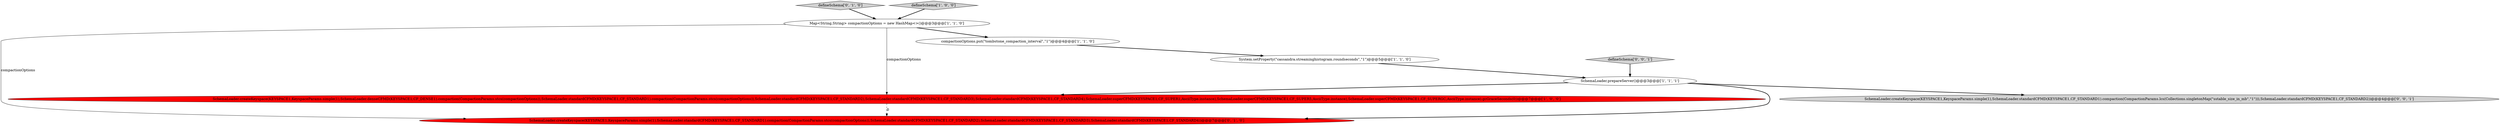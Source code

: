digraph {
4 [style = filled, label = "System.setProperty(\"cassandra.streaminghistogram.roundseconds\",\"1\")@@@5@@@['1', '1', '0']", fillcolor = white, shape = ellipse image = "AAA0AAABBB1BBB"];
0 [style = filled, label = "SchemaLoader.createKeyspace(KEYSPACE1,KeyspaceParams.simple(1),SchemaLoader.denseCFMD(KEYSPACE1,CF_DENSE1).compaction(CompactionParams.stcs(compactionOptions)),SchemaLoader.standardCFMD(KEYSPACE1,CF_STANDARD1).compaction(CompactionParams.stcs(compactionOptions)),SchemaLoader.standardCFMD(KEYSPACE1,CF_STANDARD2),SchemaLoader.standardCFMD(KEYSPACE1,CF_STANDARD3),SchemaLoader.standardCFMD(KEYSPACE1,CF_STANDARD4),SchemaLoader.superCFMD(KEYSPACE1,CF_SUPER1,AsciiType.instance),SchemaLoader.superCFMD(KEYSPACE1,CF_SUPER5,AsciiType.instance),SchemaLoader.superCFMD(KEYSPACE1,CF_SUPERGC,AsciiType.instance).gcGraceSeconds(0))@@@7@@@['1', '0', '0']", fillcolor = red, shape = ellipse image = "AAA1AAABBB1BBB"];
1 [style = filled, label = "Map<String,String> compactionOptions = new HashMap<>()@@@3@@@['1', '1', '0']", fillcolor = white, shape = ellipse image = "AAA0AAABBB1BBB"];
9 [style = filled, label = "SchemaLoader.createKeyspace(KEYSPACE1,KeyspaceParams.simple(1),SchemaLoader.standardCFMD(KEYSPACE1,CF_STANDARD1).compaction(CompactionParams.lcs(Collections.singletonMap(\"sstable_size_in_mb\",\"1\"))),SchemaLoader.standardCFMD(KEYSPACE1,CF_STANDARD2))@@@4@@@['0', '0', '1']", fillcolor = lightgray, shape = ellipse image = "AAA0AAABBB3BBB"];
5 [style = filled, label = "compactionOptions.put(\"tombstone_compaction_interval\",\"1\")@@@4@@@['1', '1', '0']", fillcolor = white, shape = ellipse image = "AAA0AAABBB1BBB"];
6 [style = filled, label = "SchemaLoader.createKeyspace(KEYSPACE1,KeyspaceParams.simple(1),SchemaLoader.standardCFMD(KEYSPACE1,CF_STANDARD1).compaction(CompactionParams.stcs(compactionOptions)),SchemaLoader.standardCFMD(KEYSPACE1,CF_STANDARD2),SchemaLoader.standardCFMD(KEYSPACE1,CF_STANDARD3),SchemaLoader.standardCFMD(KEYSPACE1,CF_STANDARD4))@@@7@@@['0', '1', '0']", fillcolor = red, shape = ellipse image = "AAA1AAABBB2BBB"];
7 [style = filled, label = "defineSchema['0', '1', '0']", fillcolor = lightgray, shape = diamond image = "AAA0AAABBB2BBB"];
8 [style = filled, label = "defineSchema['0', '0', '1']", fillcolor = lightgray, shape = diamond image = "AAA0AAABBB3BBB"];
3 [style = filled, label = "SchemaLoader.prepareServer()@@@3@@@['1', '1', '1']", fillcolor = white, shape = ellipse image = "AAA0AAABBB1BBB"];
2 [style = filled, label = "defineSchema['1', '0', '0']", fillcolor = lightgray, shape = diamond image = "AAA0AAABBB1BBB"];
1->5 [style = bold, label=""];
3->9 [style = bold, label=""];
3->0 [style = bold, label=""];
4->3 [style = bold, label=""];
3->6 [style = bold, label=""];
1->6 [style = solid, label="compactionOptions"];
7->1 [style = bold, label=""];
1->0 [style = solid, label="compactionOptions"];
2->1 [style = bold, label=""];
5->4 [style = bold, label=""];
0->6 [style = dashed, label="0"];
8->3 [style = bold, label=""];
}
